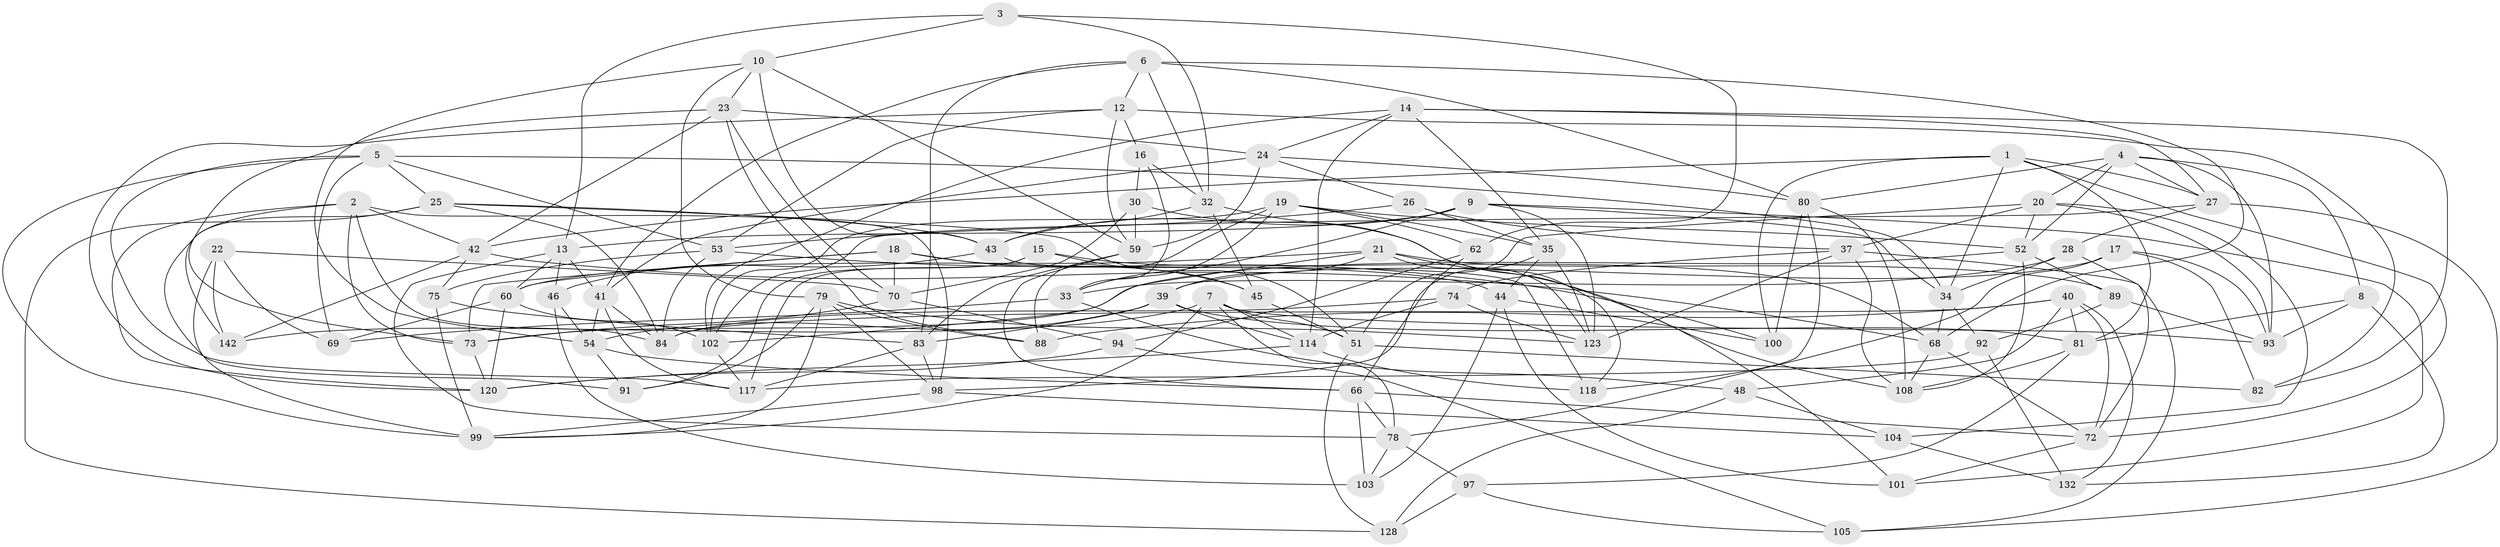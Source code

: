 // Generated by graph-tools (version 1.1) at 2025/24/03/03/25 07:24:29]
// undirected, 88 vertices, 231 edges
graph export_dot {
graph [start="1"]
  node [color=gray90,style=filled];
  1 [super="+112"];
  2 [super="+90"];
  3;
  4 [super="+61"];
  5 [super="+47"];
  6 [super="+129"];
  7 [super="+119"];
  8;
  9 [super="+11"];
  10 [super="+130"];
  12 [super="+143"];
  13 [super="+144"];
  14 [super="+36"];
  15;
  16;
  17;
  18 [super="+31"];
  19 [super="+107"];
  20 [super="+127"];
  21 [super="+77"];
  22;
  23 [super="+85"];
  24 [super="+29"];
  25 [super="+64"];
  26;
  27 [super="+49"];
  28;
  30;
  32 [super="+50"];
  33 [super="+38"];
  34 [super="+56"];
  35 [super="+67"];
  37 [super="+58"];
  39 [super="+57"];
  40 [super="+65"];
  41 [super="+138"];
  42 [super="+110"];
  43 [super="+63"];
  44 [super="+116"];
  45;
  46;
  48;
  51 [super="+122"];
  52 [super="+131"];
  53 [super="+55"];
  54 [super="+86"];
  59 [super="+71"];
  60 [super="+135"];
  62;
  66 [super="+111"];
  68 [super="+95"];
  69;
  70 [super="+87"];
  72 [super="+134"];
  73 [super="+76"];
  74;
  75;
  78 [super="+126"];
  79 [super="+137"];
  80 [super="+115"];
  81 [super="+133"];
  82;
  83 [super="+113"];
  84 [super="+121"];
  88;
  89;
  91;
  92;
  93 [super="+96"];
  94;
  97;
  98 [super="+106"];
  99 [super="+124"];
  100;
  101;
  102 [super="+141"];
  103;
  104;
  105;
  108 [super="+109"];
  114 [super="+139"];
  117 [super="+140"];
  118;
  120 [super="+136"];
  123 [super="+125"];
  128;
  132;
  142;
  1 -- 100;
  1 -- 27;
  1 -- 42;
  1 -- 34;
  1 -- 81;
  1 -- 72;
  2 -- 142;
  2 -- 84;
  2 -- 120;
  2 -- 73;
  2 -- 42;
  2 -- 98;
  3 -- 10;
  3 -- 62;
  3 -- 32;
  3 -- 13;
  4 -- 93;
  4 -- 20;
  4 -- 27;
  4 -- 8;
  4 -- 52;
  4 -- 80;
  5 -- 34;
  5 -- 69;
  5 -- 117;
  5 -- 53;
  5 -- 25;
  5 -- 99;
  6 -- 80;
  6 -- 32;
  6 -- 68;
  6 -- 41;
  6 -- 83;
  6 -- 12;
  7 -- 142;
  7 -- 99;
  7 -- 114;
  7 -- 51;
  7 -- 78;
  7 -- 93;
  8 -- 93;
  8 -- 132;
  8 -- 81;
  9 -- 101;
  9 -- 34;
  9 -- 123;
  9 -- 43;
  9 -- 13;
  9 -- 33;
  10 -- 79;
  10 -- 59;
  10 -- 43;
  10 -- 23;
  10 -- 54;
  12 -- 16;
  12 -- 82;
  12 -- 59;
  12 -- 120;
  12 -- 53;
  13 -- 46;
  13 -- 60;
  13 -- 78;
  13 -- 41;
  14 -- 82;
  14 -- 114;
  14 -- 102;
  14 -- 27;
  14 -- 24;
  14 -- 35;
  15 -- 68;
  15 -- 45;
  15 -- 91;
  15 -- 117;
  16 -- 30;
  16 -- 33;
  16 -- 32;
  17 -- 93;
  17 -- 78;
  17 -- 82;
  17 -- 39;
  18 -- 70;
  18 -- 45;
  18 -- 44 [weight=2];
  18 -- 60;
  18 -- 73;
  19 -- 52;
  19 -- 35;
  19 -- 62;
  19 -- 88;
  19 -- 33;
  19 -- 102;
  20 -- 51;
  20 -- 104;
  20 -- 37;
  20 -- 52;
  20 -- 93;
  21 -- 60;
  21 -- 39;
  21 -- 89;
  21 -- 123;
  21 -- 102;
  21 -- 108;
  22 -- 69;
  22 -- 70;
  22 -- 99;
  22 -- 142;
  23 -- 70;
  23 -- 42;
  23 -- 24;
  23 -- 88;
  23 -- 73;
  24 -- 26;
  24 -- 59;
  24 -- 41;
  24 -- 80;
  25 -- 84;
  25 -- 128;
  25 -- 91;
  25 -- 43;
  25 -- 51;
  26 -- 35;
  26 -- 37;
  26 -- 53;
  27 -- 102;
  27 -- 28;
  27 -- 105;
  28 -- 72;
  28 -- 34;
  28 -- 33;
  30 -- 101;
  30 -- 59;
  30 -- 70;
  32 -- 45;
  32 -- 43;
  32 -- 118;
  33 -- 48;
  33 -- 69;
  34 -- 68;
  34 -- 92;
  35 -- 44;
  35 -- 123;
  35 -- 98;
  37 -- 123;
  37 -- 105;
  37 -- 74;
  37 -- 108;
  39 -- 54;
  39 -- 83;
  39 -- 114;
  39 -- 81;
  40 -- 132;
  40 -- 88;
  40 -- 84;
  40 -- 81;
  40 -- 48;
  40 -- 72;
  41 -- 84;
  41 -- 117;
  41 -- 54;
  42 -- 68;
  42 -- 142;
  42 -- 75;
  43 -- 118;
  43 -- 46;
  44 -- 100;
  44 -- 101;
  44 -- 103;
  45 -- 51;
  46 -- 103;
  46 -- 54;
  48 -- 128;
  48 -- 104;
  51 -- 82;
  51 -- 128;
  52 -- 108;
  52 -- 73;
  52 -- 89;
  53 -- 84;
  53 -- 100;
  53 -- 75;
  54 -- 66;
  54 -- 91;
  59 -- 83;
  59 -- 66;
  60 -- 120;
  60 -- 69;
  60 -- 102;
  62 -- 94;
  62 -- 66;
  66 -- 72;
  66 -- 103;
  66 -- 78;
  68 -- 108;
  68 -- 72;
  70 -- 94;
  70 -- 73;
  72 -- 101;
  73 -- 120;
  74 -- 84;
  74 -- 114;
  74 -- 123;
  75 -- 83;
  75 -- 99;
  78 -- 103;
  78 -- 97;
  79 -- 123;
  79 -- 88;
  79 -- 99;
  79 -- 98;
  79 -- 91;
  80 -- 118;
  80 -- 100;
  80 -- 108;
  81 -- 97;
  81 -- 108;
  83 -- 117;
  83 -- 98;
  89 -- 92;
  89 -- 93;
  92 -- 117;
  92 -- 132;
  94 -- 105;
  94 -- 120;
  97 -- 128;
  97 -- 105;
  98 -- 104;
  98 -- 99;
  102 -- 117;
  104 -- 132;
  114 -- 120;
  114 -- 118;
}
